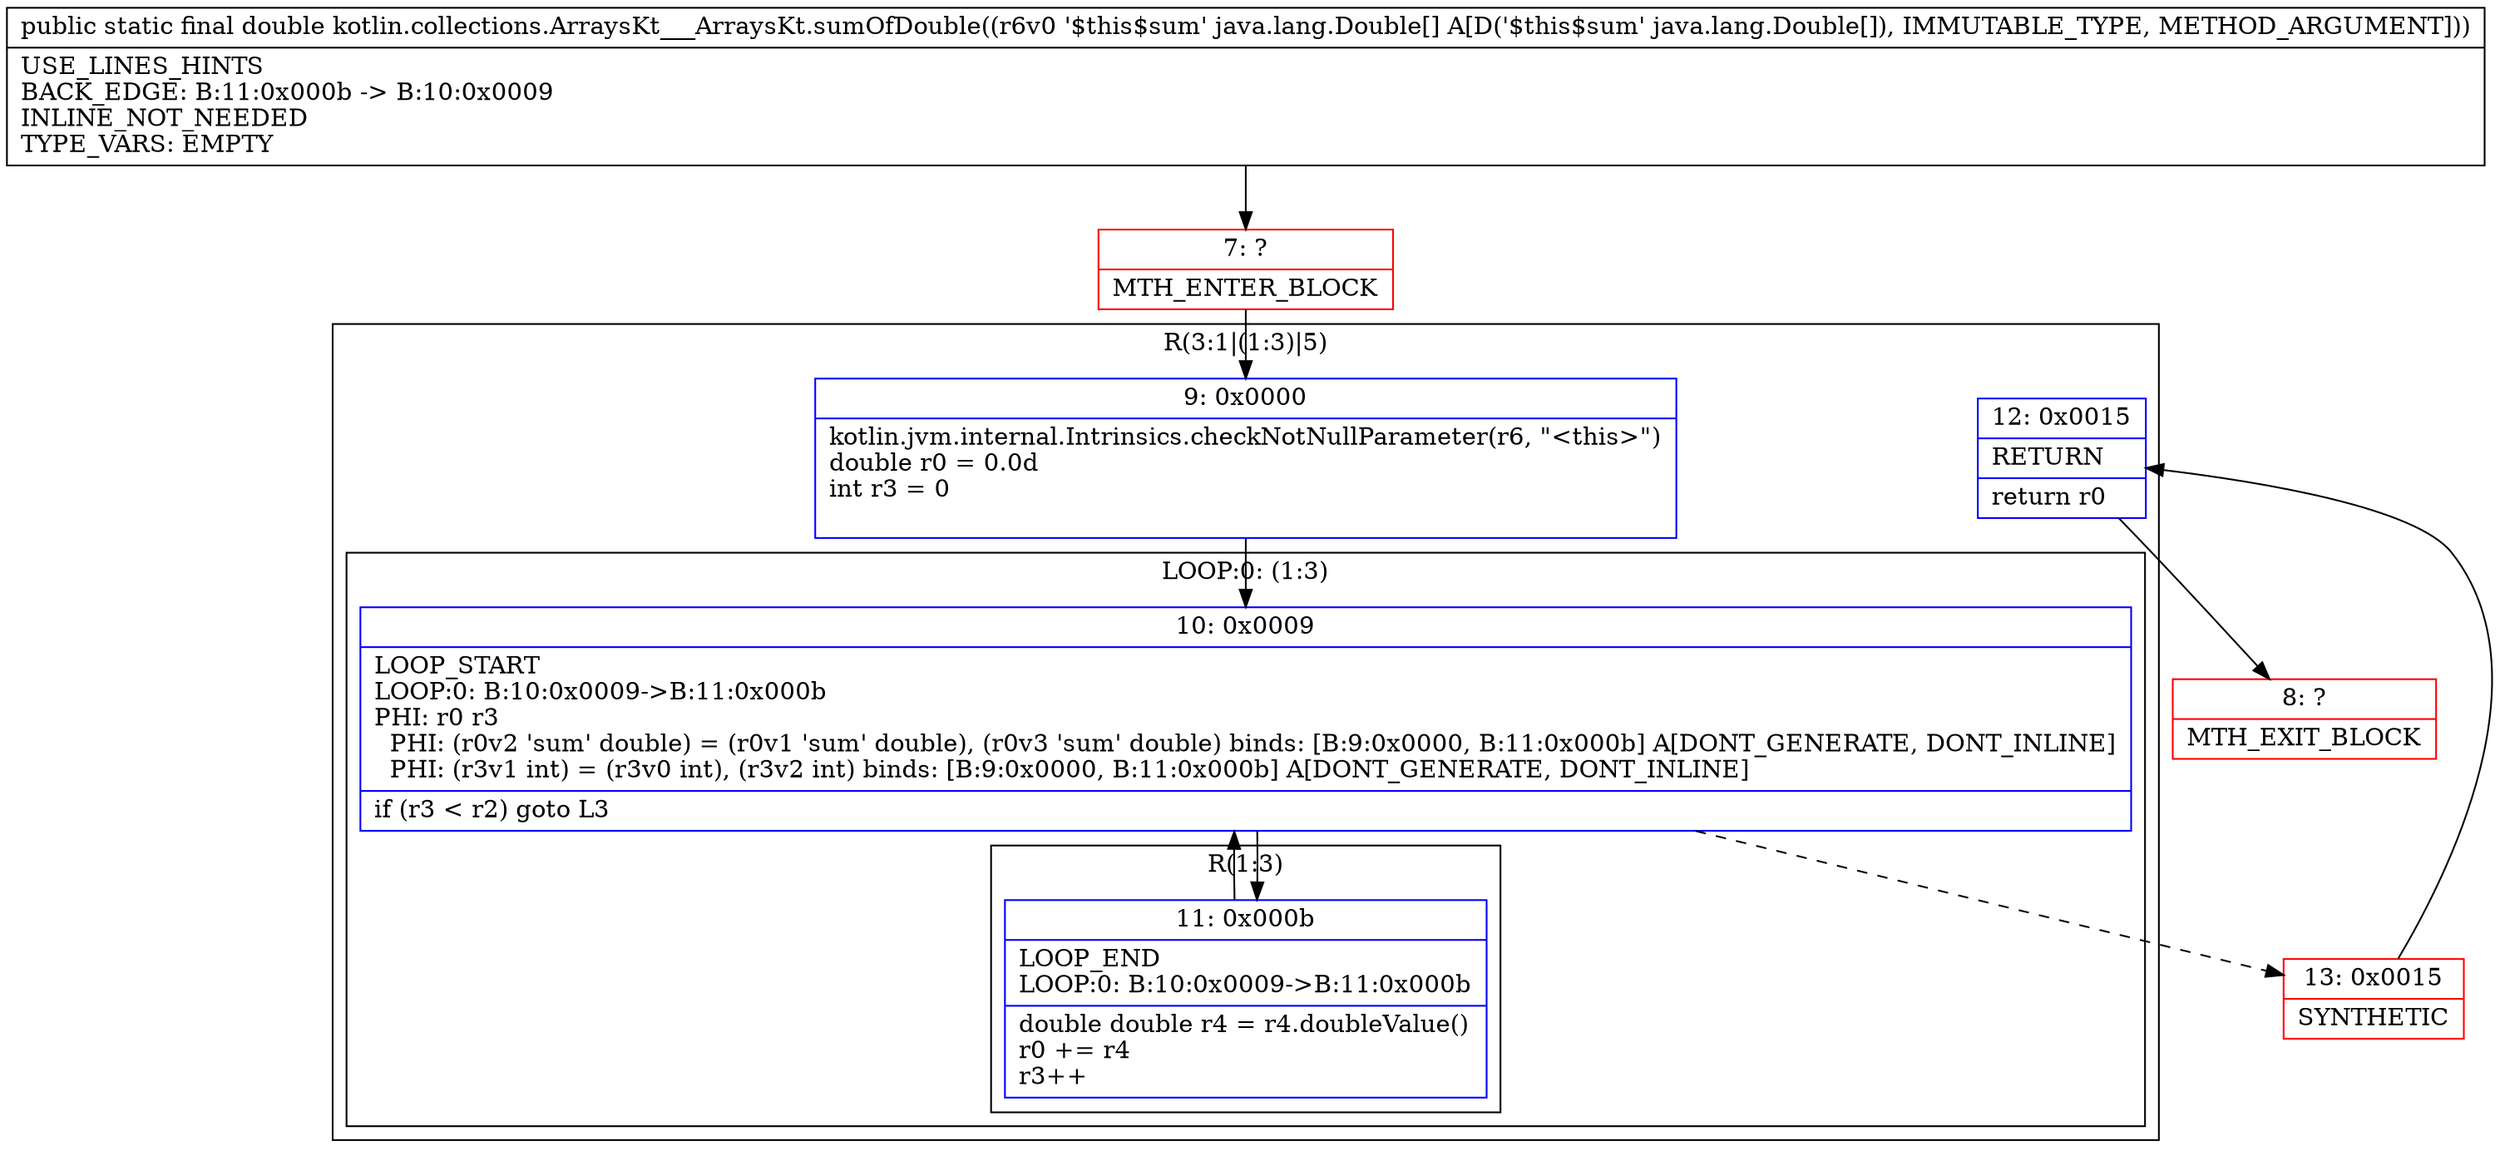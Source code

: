 digraph "CFG forkotlin.collections.ArraysKt___ArraysKt.sumOfDouble([Ljava\/lang\/Double;)D" {
subgraph cluster_Region_915956582 {
label = "R(3:1|(1:3)|5)";
node [shape=record,color=blue];
Node_9 [shape=record,label="{9\:\ 0x0000|kotlin.jvm.internal.Intrinsics.checkNotNullParameter(r6, \"\<this\>\")\ldouble r0 = 0.0d\lint r3 = 0\l\l}"];
subgraph cluster_LoopRegion_1461357255 {
label = "LOOP:0: (1:3)";
node [shape=record,color=blue];
Node_10 [shape=record,label="{10\:\ 0x0009|LOOP_START\lLOOP:0: B:10:0x0009\-\>B:11:0x000b\lPHI: r0 r3 \l  PHI: (r0v2 'sum' double) = (r0v1 'sum' double), (r0v3 'sum' double) binds: [B:9:0x0000, B:11:0x000b] A[DONT_GENERATE, DONT_INLINE]\l  PHI: (r3v1 int) = (r3v0 int), (r3v2 int) binds: [B:9:0x0000, B:11:0x000b] A[DONT_GENERATE, DONT_INLINE]\l|if (r3 \< r2) goto L3\l}"];
subgraph cluster_Region_2088803876 {
label = "R(1:3)";
node [shape=record,color=blue];
Node_11 [shape=record,label="{11\:\ 0x000b|LOOP_END\lLOOP:0: B:10:0x0009\-\>B:11:0x000b\l|double double r4 = r4.doubleValue()\lr0 += r4\lr3++\l}"];
}
}
Node_12 [shape=record,label="{12\:\ 0x0015|RETURN\l|return r0\l}"];
}
Node_7 [shape=record,color=red,label="{7\:\ ?|MTH_ENTER_BLOCK\l}"];
Node_13 [shape=record,color=red,label="{13\:\ 0x0015|SYNTHETIC\l}"];
Node_8 [shape=record,color=red,label="{8\:\ ?|MTH_EXIT_BLOCK\l}"];
MethodNode[shape=record,label="{public static final double kotlin.collections.ArraysKt___ArraysKt.sumOfDouble((r6v0 '$this$sum' java.lang.Double[] A[D('$this$sum' java.lang.Double[]), IMMUTABLE_TYPE, METHOD_ARGUMENT]))  | USE_LINES_HINTS\lBACK_EDGE: B:11:0x000b \-\> B:10:0x0009\lINLINE_NOT_NEEDED\lTYPE_VARS: EMPTY\l}"];
MethodNode -> Node_7;Node_9 -> Node_10;
Node_10 -> Node_11;
Node_10 -> Node_13[style=dashed];
Node_11 -> Node_10;
Node_12 -> Node_8;
Node_7 -> Node_9;
Node_13 -> Node_12;
}

